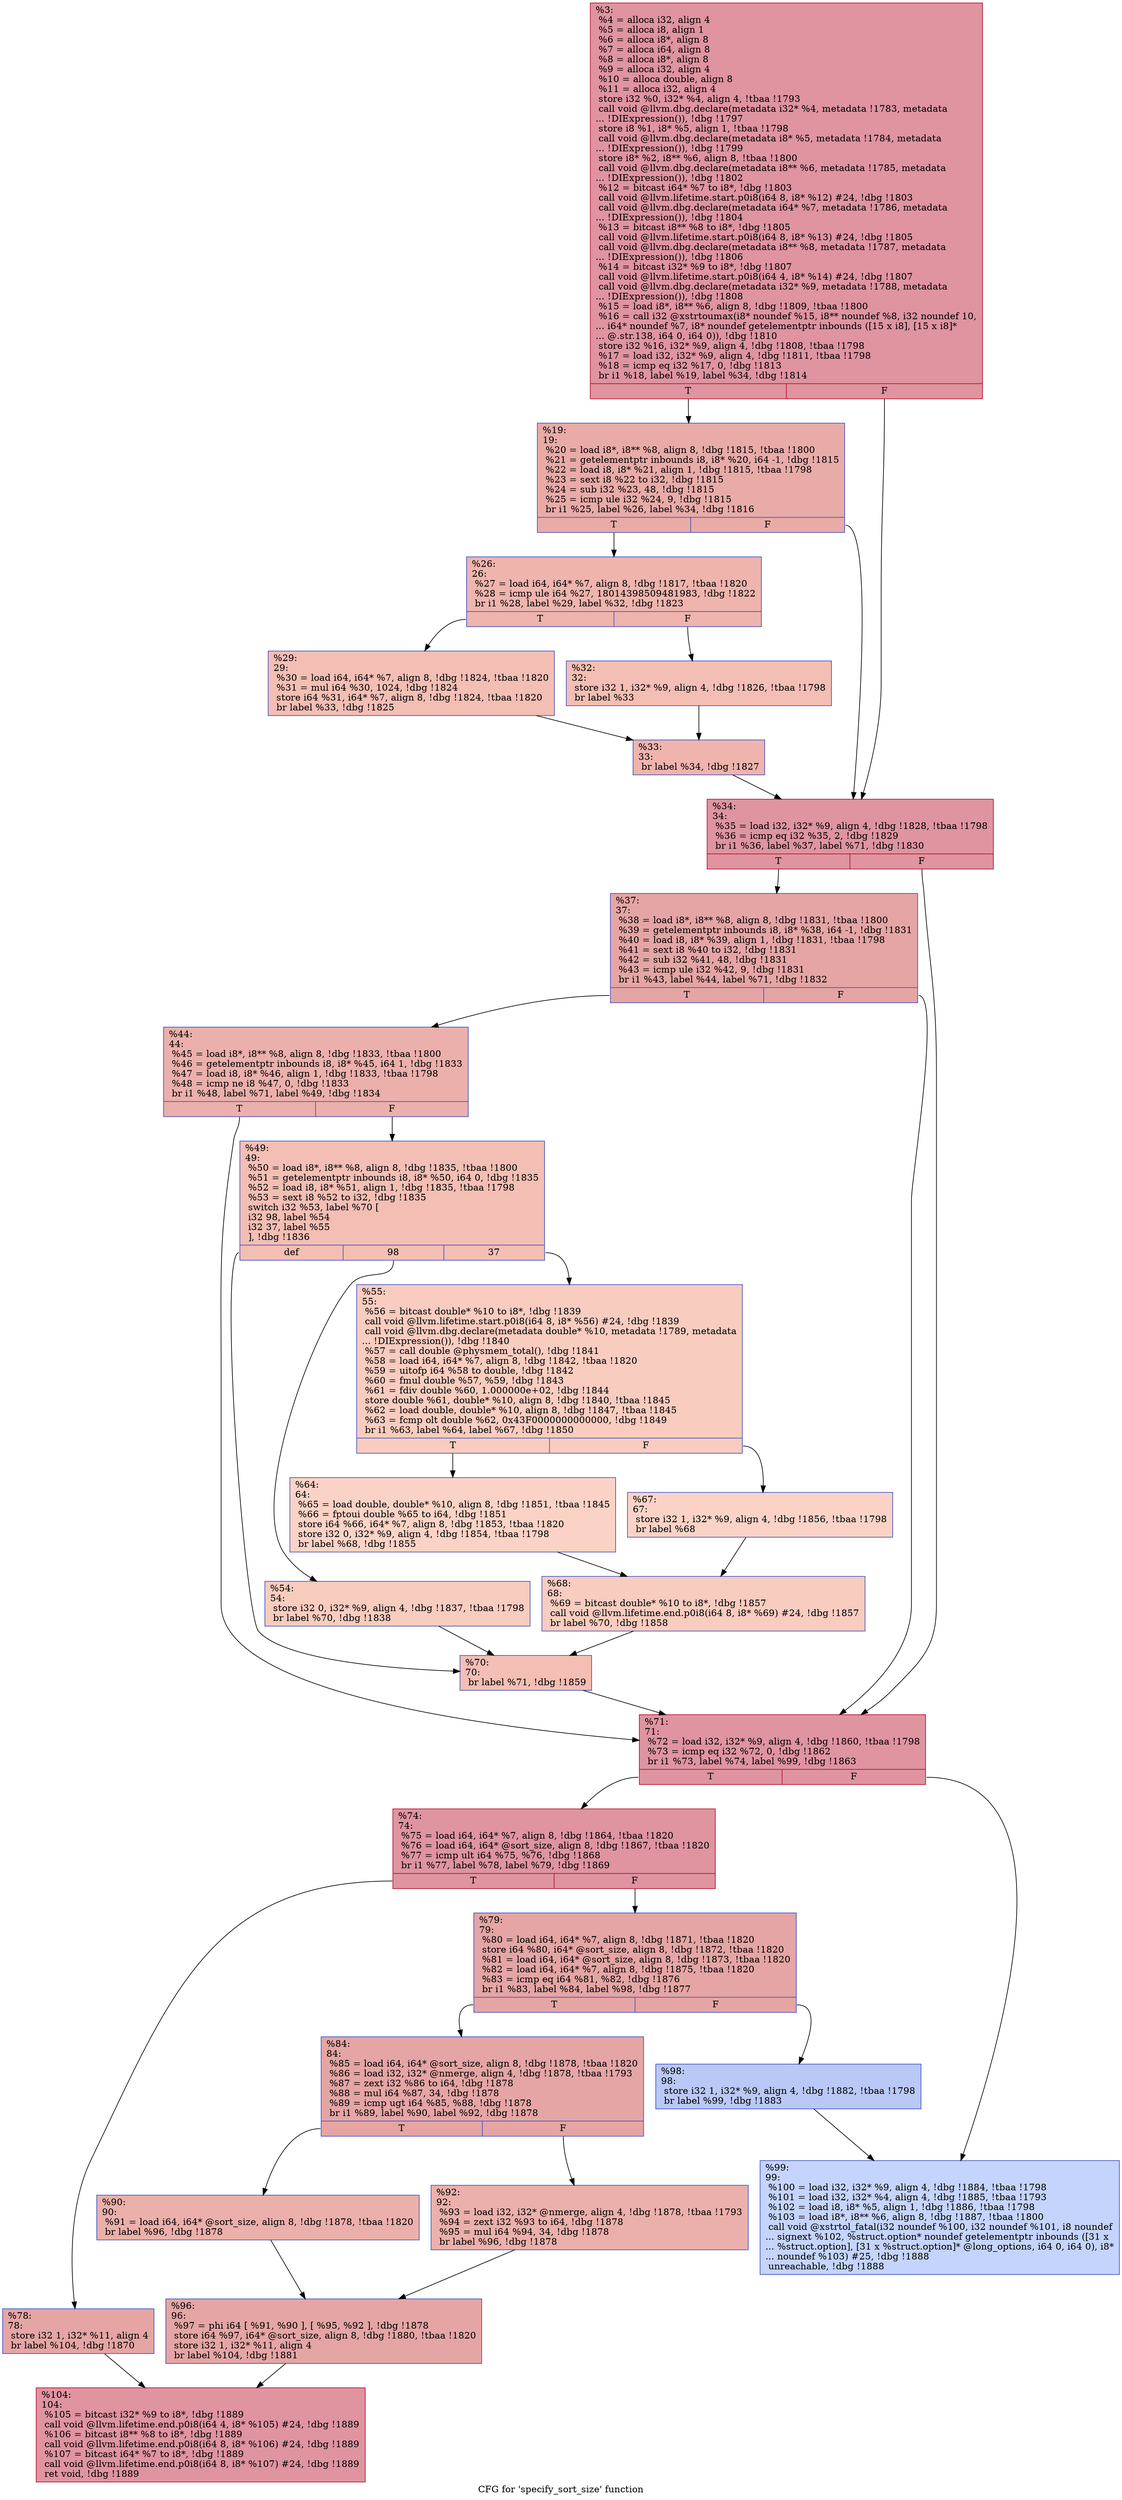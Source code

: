 digraph "CFG for 'specify_sort_size' function" {
	label="CFG for 'specify_sort_size' function";

	Node0x23654d0 [shape=record,color="#b70d28ff", style=filled, fillcolor="#b70d2870",label="{%3:\l  %4 = alloca i32, align 4\l  %5 = alloca i8, align 1\l  %6 = alloca i8*, align 8\l  %7 = alloca i64, align 8\l  %8 = alloca i8*, align 8\l  %9 = alloca i32, align 4\l  %10 = alloca double, align 8\l  %11 = alloca i32, align 4\l  store i32 %0, i32* %4, align 4, !tbaa !1793\l  call void @llvm.dbg.declare(metadata i32* %4, metadata !1783, metadata\l... !DIExpression()), !dbg !1797\l  store i8 %1, i8* %5, align 1, !tbaa !1798\l  call void @llvm.dbg.declare(metadata i8* %5, metadata !1784, metadata\l... !DIExpression()), !dbg !1799\l  store i8* %2, i8** %6, align 8, !tbaa !1800\l  call void @llvm.dbg.declare(metadata i8** %6, metadata !1785, metadata\l... !DIExpression()), !dbg !1802\l  %12 = bitcast i64* %7 to i8*, !dbg !1803\l  call void @llvm.lifetime.start.p0i8(i64 8, i8* %12) #24, !dbg !1803\l  call void @llvm.dbg.declare(metadata i64* %7, metadata !1786, metadata\l... !DIExpression()), !dbg !1804\l  %13 = bitcast i8** %8 to i8*, !dbg !1805\l  call void @llvm.lifetime.start.p0i8(i64 8, i8* %13) #24, !dbg !1805\l  call void @llvm.dbg.declare(metadata i8** %8, metadata !1787, metadata\l... !DIExpression()), !dbg !1806\l  %14 = bitcast i32* %9 to i8*, !dbg !1807\l  call void @llvm.lifetime.start.p0i8(i64 4, i8* %14) #24, !dbg !1807\l  call void @llvm.dbg.declare(metadata i32* %9, metadata !1788, metadata\l... !DIExpression()), !dbg !1808\l  %15 = load i8*, i8** %6, align 8, !dbg !1809, !tbaa !1800\l  %16 = call i32 @xstrtoumax(i8* noundef %15, i8** noundef %8, i32 noundef 10,\l... i64* noundef %7, i8* noundef getelementptr inbounds ([15 x i8], [15 x i8]*\l... @.str.138, i64 0, i64 0)), !dbg !1810\l  store i32 %16, i32* %9, align 4, !dbg !1808, !tbaa !1798\l  %17 = load i32, i32* %9, align 4, !dbg !1811, !tbaa !1798\l  %18 = icmp eq i32 %17, 0, !dbg !1813\l  br i1 %18, label %19, label %34, !dbg !1814\l|{<s0>T|<s1>F}}"];
	Node0x23654d0:s0 -> Node0x2365600;
	Node0x23654d0:s1 -> Node0x2365790;
	Node0x2365600 [shape=record,color="#3d50c3ff", style=filled, fillcolor="#cc403a70",label="{%19:\l19:                                               \l  %20 = load i8*, i8** %8, align 8, !dbg !1815, !tbaa !1800\l  %21 = getelementptr inbounds i8, i8* %20, i64 -1, !dbg !1815\l  %22 = load i8, i8* %21, align 1, !dbg !1815, !tbaa !1798\l  %23 = sext i8 %22 to i32, !dbg !1815\l  %24 = sub i32 %23, 48, !dbg !1815\l  %25 = icmp ule i32 %24, 9, !dbg !1815\l  br i1 %25, label %26, label %34, !dbg !1816\l|{<s0>T|<s1>F}}"];
	Node0x2365600:s0 -> Node0x2365650;
	Node0x2365600:s1 -> Node0x2365790;
	Node0x2365650 [shape=record,color="#3d50c3ff", style=filled, fillcolor="#d8564670",label="{%26:\l26:                                               \l  %27 = load i64, i64* %7, align 8, !dbg !1817, !tbaa !1820\l  %28 = icmp ule i64 %27, 18014398509481983, !dbg !1822\l  br i1 %28, label %29, label %32, !dbg !1823\l|{<s0>T|<s1>F}}"];
	Node0x2365650:s0 -> Node0x23656a0;
	Node0x2365650:s1 -> Node0x23656f0;
	Node0x23656a0 [shape=record,color="#3d50c3ff", style=filled, fillcolor="#e36c5570",label="{%29:\l29:                                               \l  %30 = load i64, i64* %7, align 8, !dbg !1824, !tbaa !1820\l  %31 = mul i64 %30, 1024, !dbg !1824\l  store i64 %31, i64* %7, align 8, !dbg !1824, !tbaa !1820\l  br label %33, !dbg !1825\l}"];
	Node0x23656a0 -> Node0x2365740;
	Node0x23656f0 [shape=record,color="#3d50c3ff", style=filled, fillcolor="#e36c5570",label="{%32:\l32:                                               \l  store i32 1, i32* %9, align 4, !dbg !1826, !tbaa !1798\l  br label %33\l}"];
	Node0x23656f0 -> Node0x2365740;
	Node0x2365740 [shape=record,color="#3d50c3ff", style=filled, fillcolor="#d8564670",label="{%33:\l33:                                               \l  br label %34, !dbg !1827\l}"];
	Node0x2365740 -> Node0x2365790;
	Node0x2365790 [shape=record,color="#b70d28ff", style=filled, fillcolor="#b70d2870",label="{%34:\l34:                                               \l  %35 = load i32, i32* %9, align 4, !dbg !1828, !tbaa !1798\l  %36 = icmp eq i32 %35, 2, !dbg !1829\l  br i1 %36, label %37, label %71, !dbg !1830\l|{<s0>T|<s1>F}}"];
	Node0x2365790:s0 -> Node0x23657e0;
	Node0x2365790:s1 -> Node0x2365ab0;
	Node0x23657e0 [shape=record,color="#3d50c3ff", style=filled, fillcolor="#c5333470",label="{%37:\l37:                                               \l  %38 = load i8*, i8** %8, align 8, !dbg !1831, !tbaa !1800\l  %39 = getelementptr inbounds i8, i8* %38, i64 -1, !dbg !1831\l  %40 = load i8, i8* %39, align 1, !dbg !1831, !tbaa !1798\l  %41 = sext i8 %40 to i32, !dbg !1831\l  %42 = sub i32 %41, 48, !dbg !1831\l  %43 = icmp ule i32 %42, 9, !dbg !1831\l  br i1 %43, label %44, label %71, !dbg !1832\l|{<s0>T|<s1>F}}"];
	Node0x23657e0:s0 -> Node0x2365830;
	Node0x23657e0:s1 -> Node0x2365ab0;
	Node0x2365830 [shape=record,color="#3d50c3ff", style=filled, fillcolor="#d24b4070",label="{%44:\l44:                                               \l  %45 = load i8*, i8** %8, align 8, !dbg !1833, !tbaa !1800\l  %46 = getelementptr inbounds i8, i8* %45, i64 1, !dbg !1833\l  %47 = load i8, i8* %46, align 1, !dbg !1833, !tbaa !1798\l  %48 = icmp ne i8 %47, 0, !dbg !1833\l  br i1 %48, label %71, label %49, !dbg !1834\l|{<s0>T|<s1>F}}"];
	Node0x2365830:s0 -> Node0x2365ab0;
	Node0x2365830:s1 -> Node0x2365880;
	Node0x2365880 [shape=record,color="#3d50c3ff", style=filled, fillcolor="#e36c5570",label="{%49:\l49:                                               \l  %50 = load i8*, i8** %8, align 8, !dbg !1835, !tbaa !1800\l  %51 = getelementptr inbounds i8, i8* %50, i64 0, !dbg !1835\l  %52 = load i8, i8* %51, align 1, !dbg !1835, !tbaa !1798\l  %53 = sext i8 %52 to i32, !dbg !1835\l  switch i32 %53, label %70 [\l    i32 98, label %54\l    i32 37, label %55\l  ], !dbg !1836\l|{<s0>def|<s1>98|<s2>37}}"];
	Node0x2365880:s0 -> Node0x2365a60;
	Node0x2365880:s1 -> Node0x23658d0;
	Node0x2365880:s2 -> Node0x2365920;
	Node0x23658d0 [shape=record,color="#3d50c3ff", style=filled, fillcolor="#f08b6e70",label="{%54:\l54:                                               \l  store i32 0, i32* %9, align 4, !dbg !1837, !tbaa !1798\l  br label %70, !dbg !1838\l}"];
	Node0x23658d0 -> Node0x2365a60;
	Node0x2365920 [shape=record,color="#3d50c3ff", style=filled, fillcolor="#f08b6e70",label="{%55:\l55:                                               \l  %56 = bitcast double* %10 to i8*, !dbg !1839\l  call void @llvm.lifetime.start.p0i8(i64 8, i8* %56) #24, !dbg !1839\l  call void @llvm.dbg.declare(metadata double* %10, metadata !1789, metadata\l... !DIExpression()), !dbg !1840\l  %57 = call double @physmem_total(), !dbg !1841\l  %58 = load i64, i64* %7, align 8, !dbg !1842, !tbaa !1820\l  %59 = uitofp i64 %58 to double, !dbg !1842\l  %60 = fmul double %57, %59, !dbg !1843\l  %61 = fdiv double %60, 1.000000e+02, !dbg !1844\l  store double %61, double* %10, align 8, !dbg !1840, !tbaa !1845\l  %62 = load double, double* %10, align 8, !dbg !1847, !tbaa !1845\l  %63 = fcmp olt double %62, 0x43F0000000000000, !dbg !1849\l  br i1 %63, label %64, label %67, !dbg !1850\l|{<s0>T|<s1>F}}"];
	Node0x2365920:s0 -> Node0x2365970;
	Node0x2365920:s1 -> Node0x23659c0;
	Node0x2365970 [shape=record,color="#3d50c3ff", style=filled, fillcolor="#f59c7d70",label="{%64:\l64:                                               \l  %65 = load double, double* %10, align 8, !dbg !1851, !tbaa !1845\l  %66 = fptoui double %65 to i64, !dbg !1851\l  store i64 %66, i64* %7, align 8, !dbg !1853, !tbaa !1820\l  store i32 0, i32* %9, align 4, !dbg !1854, !tbaa !1798\l  br label %68, !dbg !1855\l}"];
	Node0x2365970 -> Node0x2365a10;
	Node0x23659c0 [shape=record,color="#3d50c3ff", style=filled, fillcolor="#f59c7d70",label="{%67:\l67:                                               \l  store i32 1, i32* %9, align 4, !dbg !1856, !tbaa !1798\l  br label %68\l}"];
	Node0x23659c0 -> Node0x2365a10;
	Node0x2365a10 [shape=record,color="#3d50c3ff", style=filled, fillcolor="#f08b6e70",label="{%68:\l68:                                               \l  %69 = bitcast double* %10 to i8*, !dbg !1857\l  call void @llvm.lifetime.end.p0i8(i64 8, i8* %69) #24, !dbg !1857\l  br label %70, !dbg !1858\l}"];
	Node0x2365a10 -> Node0x2365a60;
	Node0x2365a60 [shape=record,color="#3d50c3ff", style=filled, fillcolor="#e36c5570",label="{%70:\l70:                                               \l  br label %71, !dbg !1859\l}"];
	Node0x2365a60 -> Node0x2365ab0;
	Node0x2365ab0 [shape=record,color="#b70d28ff", style=filled, fillcolor="#b70d2870",label="{%71:\l71:                                               \l  %72 = load i32, i32* %9, align 4, !dbg !1860, !tbaa !1798\l  %73 = icmp eq i32 %72, 0, !dbg !1862\l  br i1 %73, label %74, label %99, !dbg !1863\l|{<s0>T|<s1>F}}"];
	Node0x2365ab0:s0 -> Node0x2365b00;
	Node0x2365ab0:s1 -> Node0x2365d80;
	Node0x2365b00 [shape=record,color="#b70d28ff", style=filled, fillcolor="#b70d2870",label="{%74:\l74:                                               \l  %75 = load i64, i64* %7, align 8, !dbg !1864, !tbaa !1820\l  %76 = load i64, i64* @sort_size, align 8, !dbg !1867, !tbaa !1820\l  %77 = icmp ult i64 %75, %76, !dbg !1868\l  br i1 %77, label %78, label %79, !dbg !1869\l|{<s0>T|<s1>F}}"];
	Node0x2365b00:s0 -> Node0x2365b50;
	Node0x2365b00:s1 -> Node0x2365ba0;
	Node0x2365b50 [shape=record,color="#3d50c3ff", style=filled, fillcolor="#c5333470",label="{%78:\l78:                                               \l  store i32 1, i32* %11, align 4\l  br label %104, !dbg !1870\l}"];
	Node0x2365b50 -> Node0x2365dd0;
	Node0x2365ba0 [shape=record,color="#3d50c3ff", style=filled, fillcolor="#c5333470",label="{%79:\l79:                                               \l  %80 = load i64, i64* %7, align 8, !dbg !1871, !tbaa !1820\l  store i64 %80, i64* @sort_size, align 8, !dbg !1872, !tbaa !1820\l  %81 = load i64, i64* @sort_size, align 8, !dbg !1873, !tbaa !1820\l  %82 = load i64, i64* %7, align 8, !dbg !1875, !tbaa !1820\l  %83 = icmp eq i64 %81, %82, !dbg !1876\l  br i1 %83, label %84, label %98, !dbg !1877\l|{<s0>T|<s1>F}}"];
	Node0x2365ba0:s0 -> Node0x2365bf0;
	Node0x2365ba0:s1 -> Node0x2365d30;
	Node0x2365bf0 [shape=record,color="#3d50c3ff", style=filled, fillcolor="#c5333470",label="{%84:\l84:                                               \l  %85 = load i64, i64* @sort_size, align 8, !dbg !1878, !tbaa !1820\l  %86 = load i32, i32* @nmerge, align 4, !dbg !1878, !tbaa !1793\l  %87 = zext i32 %86 to i64, !dbg !1878\l  %88 = mul i64 %87, 34, !dbg !1878\l  %89 = icmp ugt i64 %85, %88, !dbg !1878\l  br i1 %89, label %90, label %92, !dbg !1878\l|{<s0>T|<s1>F}}"];
	Node0x2365bf0:s0 -> Node0x2365c40;
	Node0x2365bf0:s1 -> Node0x2365c90;
	Node0x2365c40 [shape=record,color="#3d50c3ff", style=filled, fillcolor="#d24b4070",label="{%90:\l90:                                               \l  %91 = load i64, i64* @sort_size, align 8, !dbg !1878, !tbaa !1820\l  br label %96, !dbg !1878\l}"];
	Node0x2365c40 -> Node0x2365ce0;
	Node0x2365c90 [shape=record,color="#3d50c3ff", style=filled, fillcolor="#d24b4070",label="{%92:\l92:                                               \l  %93 = load i32, i32* @nmerge, align 4, !dbg !1878, !tbaa !1793\l  %94 = zext i32 %93 to i64, !dbg !1878\l  %95 = mul i64 %94, 34, !dbg !1878\l  br label %96, !dbg !1878\l}"];
	Node0x2365c90 -> Node0x2365ce0;
	Node0x2365ce0 [shape=record,color="#3d50c3ff", style=filled, fillcolor="#c5333470",label="{%96:\l96:                                               \l  %97 = phi i64 [ %91, %90 ], [ %95, %92 ], !dbg !1878\l  store i64 %97, i64* @sort_size, align 8, !dbg !1880, !tbaa !1820\l  store i32 1, i32* %11, align 4\l  br label %104, !dbg !1881\l}"];
	Node0x2365ce0 -> Node0x2365dd0;
	Node0x2365d30 [shape=record,color="#3d50c3ff", style=filled, fillcolor="#6282ea70",label="{%98:\l98:                                               \l  store i32 1, i32* %9, align 4, !dbg !1882, !tbaa !1798\l  br label %99, !dbg !1883\l}"];
	Node0x2365d30 -> Node0x2365d80;
	Node0x2365d80 [shape=record,color="#3d50c3ff", style=filled, fillcolor="#7a9df870",label="{%99:\l99:                                               \l  %100 = load i32, i32* %9, align 4, !dbg !1884, !tbaa !1798\l  %101 = load i32, i32* %4, align 4, !dbg !1885, !tbaa !1793\l  %102 = load i8, i8* %5, align 1, !dbg !1886, !tbaa !1798\l  %103 = load i8*, i8** %6, align 8, !dbg !1887, !tbaa !1800\l  call void @xstrtol_fatal(i32 noundef %100, i32 noundef %101, i8 noundef\l... signext %102, %struct.option* noundef getelementptr inbounds ([31 x\l... %struct.option], [31 x %struct.option]* @long_options, i64 0, i64 0), i8*\l... noundef %103) #25, !dbg !1888\l  unreachable, !dbg !1888\l}"];
	Node0x2365dd0 [shape=record,color="#b70d28ff", style=filled, fillcolor="#b70d2870",label="{%104:\l104:                                              \l  %105 = bitcast i32* %9 to i8*, !dbg !1889\l  call void @llvm.lifetime.end.p0i8(i64 4, i8* %105) #24, !dbg !1889\l  %106 = bitcast i8** %8 to i8*, !dbg !1889\l  call void @llvm.lifetime.end.p0i8(i64 8, i8* %106) #24, !dbg !1889\l  %107 = bitcast i64* %7 to i8*, !dbg !1889\l  call void @llvm.lifetime.end.p0i8(i64 8, i8* %107) #24, !dbg !1889\l  ret void, !dbg !1889\l}"];
}
